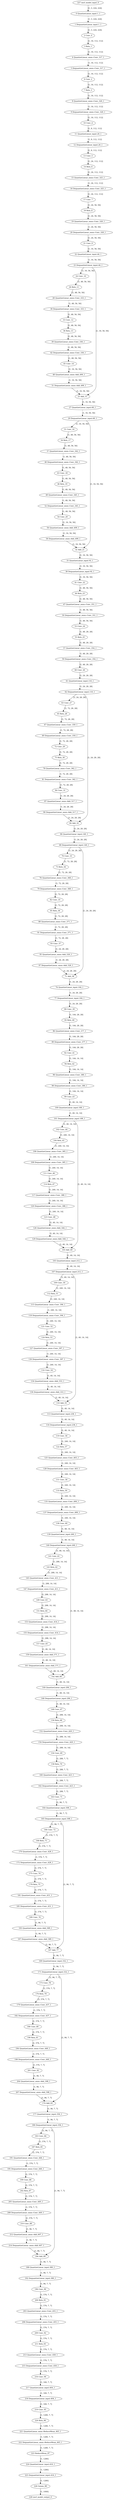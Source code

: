 strict digraph  {
"0 QuantizeLinear_input.1_1" [id=0, type=QuantizeLinear];
"1 DequantizeLinear_input.1_1" [id=1, type=DequantizeLinear];
"2 Conv_0" [id=2, type=Conv];
"3 Relu_1" [id=3, type=Relu];
"4 QuantizeLinear_onnx^^Conv_317_1" [id=4, label="4 QuantizeLinear_onnx::Conv_317_1", type=QuantizeLinear];
"5 DequantizeLinear_onnx^^Conv_317_1" [id=5, label="5 DequantizeLinear_onnx::Conv_317_1", type=DequantizeLinear];
"6 Conv_2" [id=6, type=Conv];
"7 Relu_3" [id=7, type=Relu];
"8 QuantizeLinear_onnx^^Conv_320_1" [id=8, label="8 QuantizeLinear_onnx::Conv_320_1", type=QuantizeLinear];
"9 DequantizeLinear_onnx^^Conv_320_1" [id=9, label="9 DequantizeLinear_onnx::Conv_320_1", type=DequantizeLinear];
"10 Conv_4" [id=10, type=Conv];
"11 QuantizeLinear_input.20_1" [id=11, type=QuantizeLinear];
"12 DequantizeLinear_input.20_1" [id=12, type=DequantizeLinear];
"13 Conv_5" [id=13, type=Conv];
"14 Relu_6" [id=14, type=Relu];
"15 QuantizeLinear_onnx^^Conv_325_1" [id=15, label="15 QuantizeLinear_onnx::Conv_325_1", type=QuantizeLinear];
"16 DequantizeLinear_onnx^^Conv_325_1" [id=16, label="16 DequantizeLinear_onnx::Conv_325_1", type=DequantizeLinear];
"17 Conv_7" [id=17, type=Conv];
"18 Relu_8" [id=18, type=Relu];
"19 QuantizeLinear_onnx^^Conv_328_1" [id=19, label="19 QuantizeLinear_onnx::Conv_328_1", type=QuantizeLinear];
"20 DequantizeLinear_onnx^^Conv_328_1" [id=20, label="20 DequantizeLinear_onnx::Conv_328_1", type=DequantizeLinear];
"21 Conv_9" [id=21, type=Conv];
"22 QuantizeLinear_input.44_1" [id=22, type=QuantizeLinear];
"23 DequantizeLinear_input.44_1" [id=23, type=DequantizeLinear];
"24 Conv_10" [id=24, type=Conv];
"25 Add_15" [id=25, type=Add];
"26 Relu_11" [id=26, type=Relu];
"27 QuantizeLinear_input.68_1" [id=27, type=QuantizeLinear];
"28 QuantizeLinear_onnx^^Conv_333_1" [id=28, label="28 QuantizeLinear_onnx::Conv_333_1", type=QuantizeLinear];
"29 DequantizeLinear_input.68_1" [id=29, type=DequantizeLinear];
"30 DequantizeLinear_onnx^^Conv_333_1" [id=30, label="30 DequantizeLinear_onnx::Conv_333_1", type=DequantizeLinear];
"31 Conv_16" [id=31, type=Conv];
"32 Add_21" [id=32, type=Add];
"33 Conv_12" [id=33, type=Conv];
"34 Relu_17" [id=34, type=Relu];
"35 QuantizeLinear_input.92_1" [id=35, type=QuantizeLinear];
"36 Relu_13" [id=36, type=Relu];
"37 QuantizeLinear_onnx^^Conv_342_1" [id=37, label="37 QuantizeLinear_onnx::Conv_342_1", type=QuantizeLinear];
"38 DequantizeLinear_input.92_1" [id=38, type=DequantizeLinear];
"39 QuantizeLinear_onnx^^Conv_336_1" [id=39, label="39 QuantizeLinear_onnx::Conv_336_1", type=QuantizeLinear];
"40 DequantizeLinear_onnx^^Conv_342_1" [id=40, label="40 DequantizeLinear_onnx::Conv_342_1", type=DequantizeLinear];
"41 Conv_22" [id=41, type=Conv];
"42 DequantizeLinear_onnx^^Conv_336_1" [id=42, label="42 DequantizeLinear_onnx::Conv_336_1", type=DequantizeLinear];
"43 Conv_18" [id=43, type=Conv];
"44 Relu_23" [id=44, type=Relu];
"45 Conv_14" [id=45, type=Conv];
"46 Relu_19" [id=46, type=Relu];
"47 QuantizeLinear_onnx^^Conv_351_1" [id=47, label="47 QuantizeLinear_onnx::Conv_351_1", type=QuantizeLinear];
"48 QuantizeLinear_onnx^^Add_490_1" [id=48, label="48 QuantizeLinear_onnx::Add_490_1", type=QuantizeLinear];
"49 QuantizeLinear_onnx^^Conv_345_1" [id=49, label="49 QuantizeLinear_onnx::Conv_345_1", type=QuantizeLinear];
"50 DequantizeLinear_onnx^^Conv_351_1" [id=50, label="50 DequantizeLinear_onnx::Conv_351_1", type=DequantizeLinear];
"51 DequantizeLinear_onnx^^Add_490_1" [id=51, label="51 DequantizeLinear_onnx::Add_490_1", type=DequantizeLinear];
"52 DequantizeLinear_onnx^^Conv_345_1" [id=52, label="52 DequantizeLinear_onnx::Conv_345_1", type=DequantizeLinear];
"53 Conv_24" [id=53, type=Conv];
"54 Conv_20" [id=54, type=Conv];
"55 Relu_25" [id=55, type=Relu];
"56 QuantizeLinear_onnx^^Add_499_1" [id=56, label="56 QuantizeLinear_onnx::Add_499_1", type=QuantizeLinear];
"57 QuantizeLinear_onnx^^Conv_354_1" [id=57, label="57 QuantizeLinear_onnx::Conv_354_1", type=QuantizeLinear];
"58 DequantizeLinear_onnx^^Add_499_1" [id=58, label="58 DequantizeLinear_onnx::Add_499_1", type=DequantizeLinear];
"59 DequantizeLinear_onnx^^Conv_354_1" [id=59, label="59 DequantizeLinear_onnx::Conv_354_1", type=DequantizeLinear];
"60 Conv_26" [id=60, type=Conv];
"61 QuantizeLinear_input.116_1" [id=61, type=QuantizeLinear];
"62 DequantizeLinear_input.116_1" [id=62, type=DequantizeLinear];
"63 Conv_27" [id=63, type=Conv];
"64 Add_32" [id=64, type=Add];
"65 Relu_28" [id=65, type=Relu];
"66 QuantizeLinear_input.140_1" [id=66, type=QuantizeLinear];
"67 QuantizeLinear_onnx^^Conv_359_1" [id=67, label="67 QuantizeLinear_onnx::Conv_359_1", type=QuantizeLinear];
"68 DequantizeLinear_input.140_1" [id=68, type=DequantizeLinear];
"69 DequantizeLinear_onnx^^Conv_359_1" [id=69, label="69 DequantizeLinear_onnx::Conv_359_1", type=DequantizeLinear];
"70 Conv_33" [id=70, type=Conv];
"71 Add_38" [id=71, type=Add];
"72 Conv_29" [id=72, type=Conv];
"73 Relu_34" [id=73, type=Relu];
"74 QuantizeLinear_input.164_1" [id=74, type=QuantizeLinear];
"75 Relu_30" [id=75, type=Relu];
"76 QuantizeLinear_onnx^^Conv_368_1" [id=76, label="76 QuantizeLinear_onnx::Conv_368_1", type=QuantizeLinear];
"77 DequantizeLinear_input.164_1" [id=77, type=DequantizeLinear];
"78 QuantizeLinear_onnx^^Conv_362_1" [id=78, label="78 QuantizeLinear_onnx::Conv_362_1", type=QuantizeLinear];
"79 DequantizeLinear_onnx^^Conv_368_1" [id=79, label="79 DequantizeLinear_onnx::Conv_368_1", type=DequantizeLinear];
"80 Conv_39" [id=80, type=Conv];
"81 DequantizeLinear_onnx^^Conv_362_1" [id=81, label="81 DequantizeLinear_onnx::Conv_362_1", type=DequantizeLinear];
"82 Conv_35" [id=82, type=Conv];
"83 Relu_40" [id=83, type=Relu];
"84 Conv_31" [id=84, type=Conv];
"85 Relu_36" [id=85, type=Relu];
"86 QuantizeLinear_onnx^^Conv_377_1" [id=86, label="86 QuantizeLinear_onnx::Conv_377_1", type=QuantizeLinear];
"87 QuantizeLinear_onnx^^Add_517_1" [id=87, label="87 QuantizeLinear_onnx::Add_517_1", type=QuantizeLinear];
"88 QuantizeLinear_onnx^^Conv_371_1" [id=88, label="88 QuantizeLinear_onnx::Conv_371_1", type=QuantizeLinear];
"89 DequantizeLinear_onnx^^Conv_377_1" [id=89, label="89 DequantizeLinear_onnx::Conv_377_1", type=DequantizeLinear];
"90 DequantizeLinear_onnx^^Add_517_1" [id=90, label="90 DequantizeLinear_onnx::Add_517_1", type=DequantizeLinear];
"91 DequantizeLinear_onnx^^Conv_371_1" [id=91, label="91 DequantizeLinear_onnx::Conv_371_1", type=DequantizeLinear];
"92 Conv_41" [id=92, type=Conv];
"93 Conv_37" [id=93, type=Conv];
"94 Relu_42" [id=94, type=Relu];
"95 QuantizeLinear_onnx^^Add_526_1" [id=95, label="95 QuantizeLinear_onnx::Add_526_1", type=QuantizeLinear];
"96 QuantizeLinear_onnx^^Conv_380_1" [id=96, label="96 QuantizeLinear_onnx::Conv_380_1", type=QuantizeLinear];
"97 DequantizeLinear_onnx^^Add_526_1" [id=97, label="97 DequantizeLinear_onnx::Add_526_1", type=DequantizeLinear];
"98 DequantizeLinear_onnx^^Conv_380_1" [id=98, label="98 DequantizeLinear_onnx::Conv_380_1", type=DequantizeLinear];
"99 Conv_43" [id=99, type=Conv];
"100 QuantizeLinear_input.188_1" [id=100, type=QuantizeLinear];
"101 DequantizeLinear_input.188_1" [id=101, type=DequantizeLinear];
"102 Conv_44" [id=102, type=Conv];
"103 Add_49" [id=103, type=Add];
"104 Relu_45" [id=104, type=Relu];
"105 QuantizeLinear_input.212_1" [id=105, type=QuantizeLinear];
"106 QuantizeLinear_onnx^^Conv_385_1" [id=106, label="106 QuantizeLinear_onnx::Conv_385_1", type=QuantizeLinear];
"107 DequantizeLinear_input.212_1" [id=107, type=DequantizeLinear];
"108 DequantizeLinear_onnx^^Conv_385_1" [id=108, label="108 DequantizeLinear_onnx::Conv_385_1", type=DequantizeLinear];
"109 Conv_50" [id=109, type=Conv];
"110 Add_55" [id=110, type=Add];
"111 Conv_46" [id=111, type=Conv];
"112 Relu_51" [id=112, type=Relu];
"113 QuantizeLinear_input.236_1" [id=113, type=QuantizeLinear];
"114 Relu_47" [id=114, type=Relu];
"115 QuantizeLinear_onnx^^Conv_394_1" [id=115, label="115 QuantizeLinear_onnx::Conv_394_1", type=QuantizeLinear];
"116 DequantizeLinear_input.236_1" [id=116, type=DequantizeLinear];
"117 QuantizeLinear_onnx^^Conv_388_1" [id=117, label="117 QuantizeLinear_onnx::Conv_388_1", type=QuantizeLinear];
"118 DequantizeLinear_onnx^^Conv_394_1" [id=118, label="118 DequantizeLinear_onnx::Conv_394_1", type=DequantizeLinear];
"119 Conv_56" [id=119, type=Conv];
"120 DequantizeLinear_onnx^^Conv_388_1" [id=120, label="120 DequantizeLinear_onnx::Conv_388_1", type=DequantizeLinear];
"121 Conv_52" [id=121, type=Conv];
"122 Relu_57" [id=122, type=Relu];
"123 Conv_48" [id=123, type=Conv];
"124 Relu_53" [id=124, type=Relu];
"125 QuantizeLinear_onnx^^Conv_403_1" [id=125, label="125 QuantizeLinear_onnx::Conv_403_1", type=QuantizeLinear];
"126 QuantizeLinear_onnx^^Add_544_1" [id=126, label="126 QuantizeLinear_onnx::Add_544_1", type=QuantizeLinear];
"127 QuantizeLinear_onnx^^Conv_397_1" [id=127, label="127 QuantizeLinear_onnx::Conv_397_1", type=QuantizeLinear];
"128 DequantizeLinear_onnx^^Conv_403_1" [id=128, label="128 DequantizeLinear_onnx::Conv_403_1", type=DequantizeLinear];
"129 DequantizeLinear_onnx^^Add_544_1" [id=129, label="129 DequantizeLinear_onnx::Add_544_1", type=DequantizeLinear];
"130 DequantizeLinear_onnx^^Conv_397_1" [id=130, label="130 DequantizeLinear_onnx::Conv_397_1", type=DequantizeLinear];
"131 Conv_58" [id=131, type=Conv];
"132 Conv_54" [id=132, type=Conv];
"133 Relu_59" [id=133, type=Relu];
"134 QuantizeLinear_onnx^^Add_553_1" [id=134, label="134 QuantizeLinear_onnx::Add_553_1", type=QuantizeLinear];
"135 QuantizeLinear_onnx^^Conv_406_1" [id=135, label="135 QuantizeLinear_onnx::Conv_406_1", type=QuantizeLinear];
"136 DequantizeLinear_onnx^^Add_553_1" [id=136, label="136 DequantizeLinear_onnx::Add_553_1", type=DequantizeLinear];
"137 DequantizeLinear_onnx^^Conv_406_1" [id=137, label="137 DequantizeLinear_onnx::Conv_406_1", type=DequantizeLinear];
"138 Conv_60" [id=138, type=Conv];
"139 QuantizeLinear_input.260_1" [id=139, type=QuantizeLinear];
"140 DequantizeLinear_input.260_1" [id=140, type=DequantizeLinear];
"141 Conv_61" [id=141, type=Conv];
"142 Add_66" [id=142, type=Add];
"143 Relu_62" [id=143, type=Relu];
"144 QuantizeLinear_input.284_1" [id=144, type=QuantizeLinear];
"145 QuantizeLinear_onnx^^Conv_411_1" [id=145, label="145 QuantizeLinear_onnx::Conv_411_1", type=QuantizeLinear];
"146 DequantizeLinear_input.284_1" [id=146, type=DequantizeLinear];
"147 DequantizeLinear_onnx^^Conv_411_1" [id=147, label="147 DequantizeLinear_onnx::Conv_411_1", type=DequantizeLinear];
"148 Conv_67" [id=148, type=Conv];
"149 Conv_63" [id=149, type=Conv];
"150 Relu_68" [id=150, type=Relu];
"151 Relu_64" [id=151, type=Relu];
"152 QuantizeLinear_onnx^^Conv_420_1" [id=152, label="152 QuantizeLinear_onnx::Conv_420_1", type=QuantizeLinear];
"153 QuantizeLinear_onnx^^Conv_414_1" [id=153, label="153 QuantizeLinear_onnx::Conv_414_1", type=QuantizeLinear];
"154 DequantizeLinear_onnx^^Conv_420_1" [id=154, label="154 DequantizeLinear_onnx::Conv_420_1", type=DequantizeLinear];
"155 DequantizeLinear_onnx^^Conv_414_1" [id=155, label="155 DequantizeLinear_onnx::Conv_414_1", type=DequantizeLinear];
"156 Conv_69" [id=156, type=Conv];
"157 Conv_65" [id=157, type=Conv];
"158 Relu_70" [id=158, type=Relu];
"159 QuantizeLinear_onnx^^Add_571_1" [id=159, label="159 QuantizeLinear_onnx::Add_571_1", type=QuantizeLinear];
"160 QuantizeLinear_onnx^^Conv_423_1" [id=160, label="160 QuantizeLinear_onnx::Conv_423_1", type=QuantizeLinear];
"161 DequantizeLinear_onnx^^Add_571_1" [id=161, label="161 DequantizeLinear_onnx::Add_571_1", type=DequantizeLinear];
"162 DequantizeLinear_onnx^^Conv_423_1" [id=162, label="162 DequantizeLinear_onnx::Conv_423_1", type=DequantizeLinear];
"163 Conv_71" [id=163, type=Conv];
"164 QuantizeLinear_input.308_1" [id=164, type=QuantizeLinear];
"165 DequantizeLinear_input.308_1" [id=165, type=DequantizeLinear];
"166 Conv_72" [id=166, type=Conv];
"167 Add_77" [id=167, type=Add];
"168 Relu_73" [id=168, type=Relu];
"169 QuantizeLinear_input.332_1" [id=169, type=QuantizeLinear];
"170 QuantizeLinear_onnx^^Conv_428_1" [id=170, label="170 QuantizeLinear_onnx::Conv_428_1", type=QuantizeLinear];
"171 DequantizeLinear_input.332_1" [id=171, type=DequantizeLinear];
"172 DequantizeLinear_onnx^^Conv_428_1" [id=172, label="172 DequantizeLinear_onnx::Conv_428_1", type=DequantizeLinear];
"173 Conv_78" [id=173, type=Conv];
"174 Add_83" [id=174, type=Add];
"175 Conv_74" [id=175, type=Conv];
"176 Relu_79" [id=176, type=Relu];
"177 QuantizeLinear_input.356_1" [id=177, type=QuantizeLinear];
"178 Relu_75" [id=178, type=Relu];
"179 QuantizeLinear_onnx^^Conv_437_1" [id=179, label="179 QuantizeLinear_onnx::Conv_437_1", type=QuantizeLinear];
"180 DequantizeLinear_input.356_1" [id=180, type=DequantizeLinear];
"181 QuantizeLinear_onnx^^Conv_431_1" [id=181, label="181 QuantizeLinear_onnx::Conv_431_1", type=QuantizeLinear];
"182 DequantizeLinear_onnx^^Conv_437_1" [id=182, label="182 DequantizeLinear_onnx::Conv_437_1", type=DequantizeLinear];
"183 Conv_84" [id=183, type=Conv];
"184 Add_89" [id=184, type=Add];
"185 DequantizeLinear_onnx^^Conv_431_1" [id=185, label="185 DequantizeLinear_onnx::Conv_431_1", type=DequantizeLinear];
"186 Conv_80" [id=186, type=Conv];
"187 Relu_85" [id=187, type=Relu];
"188 QuantizeLinear_input.380_1" [id=188, type=QuantizeLinear];
"189 Conv_76" [id=189, type=Conv];
"190 Relu_81" [id=190, type=Relu];
"191 QuantizeLinear_onnx^^Conv_446_1" [id=191, label="191 QuantizeLinear_onnx::Conv_446_1", type=QuantizeLinear];
"192 DequantizeLinear_input.380_1" [id=192, type=DequantizeLinear];
"193 QuantizeLinear_onnx^^Add_589_1" [id=193, label="193 QuantizeLinear_onnx::Add_589_1", type=QuantizeLinear];
"194 QuantizeLinear_onnx^^Conv_440_1" [id=194, label="194 QuantizeLinear_onnx::Conv_440_1", type=QuantizeLinear];
"195 DequantizeLinear_onnx^^Conv_446_1" [id=195, label="195 DequantizeLinear_onnx::Conv_446_1", type=DequantizeLinear];
"196 Conv_90" [id=196, type=Conv];
"197 DequantizeLinear_onnx^^Add_589_1" [id=197, label="197 DequantizeLinear_onnx::Add_589_1", type=DequantizeLinear];
"198 DequantizeLinear_onnx^^Conv_440_1" [id=198, label="198 DequantizeLinear_onnx::Conv_440_1", type=DequantizeLinear];
"199 Conv_86" [id=199, type=Conv];
"200 Relu_91" [id=200, type=Relu];
"201 Conv_82" [id=201, type=Conv];
"202 Relu_87" [id=202, type=Relu];
"203 QuantizeLinear_onnx^^Conv_455_1" [id=203, label="203 QuantizeLinear_onnx::Conv_455_1", type=QuantizeLinear];
"204 QuantizeLinear_onnx^^Add_598_1" [id=204, label="204 QuantizeLinear_onnx::Add_598_1", type=QuantizeLinear];
"205 QuantizeLinear_onnx^^Conv_449_1" [id=205, label="205 QuantizeLinear_onnx::Conv_449_1", type=QuantizeLinear];
"206 DequantizeLinear_onnx^^Conv_455_1" [id=206, label="206 DequantizeLinear_onnx::Conv_455_1", type=DequantizeLinear];
"207 DequantizeLinear_onnx^^Add_598_1" [id=207, label="207 DequantizeLinear_onnx::Add_598_1", type=DequantizeLinear];
"208 DequantizeLinear_onnx^^Conv_449_1" [id=208, label="208 DequantizeLinear_onnx::Conv_449_1", type=DequantizeLinear];
"209 Conv_92" [id=209, type=Conv];
"210 Conv_88" [id=210, type=Conv];
"211 Relu_93" [id=211, type=Relu];
"212 QuantizeLinear_onnx^^Add_607_1" [id=212, label="212 QuantizeLinear_onnx::Add_607_1", type=QuantizeLinear];
"213 QuantizeLinear_onnx^^Conv_458_1" [id=213, label="213 QuantizeLinear_onnx::Conv_458_1", type=QuantizeLinear];
"214 DequantizeLinear_onnx^^Add_607_1" [id=214, label="214 DequantizeLinear_onnx::Add_607_1", type=DequantizeLinear];
"215 DequantizeLinear_onnx^^Conv_458_1" [id=215, label="215 DequantizeLinear_onnx::Conv_458_1", type=DequantizeLinear];
"216 Conv_94" [id=216, type=Conv];
"217 QuantizeLinear_input.404_1" [id=217, type=QuantizeLinear];
"218 DequantizeLinear_input.404_1" [id=218, type=DequantizeLinear];
"219 Conv_95" [id=219, type=Conv];
"220 Relu_96" [id=220, type=Relu];
"221 QuantizeLinear_onnx^^ReduceMean_463_1" [id=221, label="221 QuantizeLinear_onnx::ReduceMean_463_1", type=QuantizeLinear];
"222 DequantizeLinear_onnx^^ReduceMean_463_1" [id=222, label="222 DequantizeLinear_onnx::ReduceMean_463_1", type=DequantizeLinear];
"223 ReduceMean_97" [id=223, type=ReduceMean];
"224 QuantizeLinear_input.416_1" [id=224, type=QuantizeLinear];
"225 DequantizeLinear_input.416_1" [id=225, type=DequantizeLinear];
"226 Gemm_98" [id=226, type=Gemm];
"227 nncf_model_input_0" [id=227, type=nncf_model_input];
"228 nncf_model_output_0" [id=228, type=nncf_model_output];
"0 QuantizeLinear_input.1_1" -> "1 DequantizeLinear_input.1_1"  [label="[1, 3, 224, 224]", style=dashed];
"1 DequantizeLinear_input.1_1" -> "2 Conv_0"  [label="[1, 3, 224, 224]", style=solid];
"2 Conv_0" -> "3 Relu_1"  [label="[1, 16, 112, 112]", style=solid];
"3 Relu_1" -> "4 QuantizeLinear_onnx^^Conv_317_1"  [label="[1, 16, 112, 112]", style=solid];
"4 QuantizeLinear_onnx^^Conv_317_1" -> "5 DequantizeLinear_onnx^^Conv_317_1"  [label="[1, 16, 112, 112]", style=dashed];
"5 DequantizeLinear_onnx^^Conv_317_1" -> "6 Conv_2"  [label="[1, 16, 112, 112]", style=solid];
"6 Conv_2" -> "7 Relu_3"  [label="[1, 16, 112, 112]", style=solid];
"7 Relu_3" -> "8 QuantizeLinear_onnx^^Conv_320_1"  [label="[1, 16, 112, 112]", style=solid];
"8 QuantizeLinear_onnx^^Conv_320_1" -> "9 DequantizeLinear_onnx^^Conv_320_1"  [label="[1, 16, 112, 112]", style=dashed];
"9 DequantizeLinear_onnx^^Conv_320_1" -> "10 Conv_4"  [label="[1, 16, 112, 112]", style=solid];
"10 Conv_4" -> "11 QuantizeLinear_input.20_1"  [label="[1, 8, 112, 112]", style=solid];
"11 QuantizeLinear_input.20_1" -> "12 DequantizeLinear_input.20_1"  [label="[1, 8, 112, 112]", style=dashed];
"12 DequantizeLinear_input.20_1" -> "13 Conv_5"  [label="[1, 8, 112, 112]", style=solid];
"13 Conv_5" -> "14 Relu_6"  [label="[1, 24, 112, 112]", style=solid];
"14 Relu_6" -> "15 QuantizeLinear_onnx^^Conv_325_1"  [label="[1, 24, 112, 112]", style=solid];
"15 QuantizeLinear_onnx^^Conv_325_1" -> "16 DequantizeLinear_onnx^^Conv_325_1"  [label="[1, 24, 112, 112]", style=dashed];
"16 DequantizeLinear_onnx^^Conv_325_1" -> "17 Conv_7"  [label="[1, 24, 112, 112]", style=solid];
"17 Conv_7" -> "18 Relu_8"  [label="[1, 24, 56, 56]", style=solid];
"18 Relu_8" -> "19 QuantizeLinear_onnx^^Conv_328_1"  [label="[1, 24, 56, 56]", style=solid];
"19 QuantizeLinear_onnx^^Conv_328_1" -> "20 DequantizeLinear_onnx^^Conv_328_1"  [label="[1, 24, 56, 56]", style=dashed];
"20 DequantizeLinear_onnx^^Conv_328_1" -> "21 Conv_9"  [label="[1, 24, 56, 56]", style=solid];
"21 Conv_9" -> "22 QuantizeLinear_input.44_1"  [label="[1, 16, 56, 56]", style=solid];
"22 QuantizeLinear_input.44_1" -> "23 DequantizeLinear_input.44_1"  [label="[1, 16, 56, 56]", style=dashed];
"23 DequantizeLinear_input.44_1" -> "24 Conv_10"  [label="[1, 16, 56, 56]", style=solid];
"23 DequantizeLinear_input.44_1" -> "25 Add_15"  [label="[1, 16, 56, 56]", style=solid];
"24 Conv_10" -> "26 Relu_11"  [label="[1, 48, 56, 56]", style=solid];
"25 Add_15" -> "27 QuantizeLinear_input.68_1"  [label="[1, 16, 56, 56]", style=solid];
"26 Relu_11" -> "28 QuantizeLinear_onnx^^Conv_333_1"  [label="[1, 48, 56, 56]", style=solid];
"27 QuantizeLinear_input.68_1" -> "29 DequantizeLinear_input.68_1"  [label="[1, 16, 56, 56]", style=dashed];
"28 QuantizeLinear_onnx^^Conv_333_1" -> "30 DequantizeLinear_onnx^^Conv_333_1"  [label="[1, 48, 56, 56]", style=dashed];
"29 DequantizeLinear_input.68_1" -> "31 Conv_16"  [label="[1, 16, 56, 56]", style=solid];
"29 DequantizeLinear_input.68_1" -> "32 Add_21"  [label="[1, 16, 56, 56]", style=solid];
"30 DequantizeLinear_onnx^^Conv_333_1" -> "33 Conv_12"  [label="[1, 48, 56, 56]", style=solid];
"31 Conv_16" -> "34 Relu_17"  [label="[1, 48, 56, 56]", style=solid];
"32 Add_21" -> "35 QuantizeLinear_input.92_1"  [label="[1, 16, 56, 56]", style=solid];
"33 Conv_12" -> "36 Relu_13"  [label="[1, 48, 56, 56]", style=solid];
"34 Relu_17" -> "37 QuantizeLinear_onnx^^Conv_342_1"  [label="[1, 48, 56, 56]", style=solid];
"35 QuantizeLinear_input.92_1" -> "38 DequantizeLinear_input.92_1"  [label="[1, 16, 56, 56]", style=dashed];
"36 Relu_13" -> "39 QuantizeLinear_onnx^^Conv_336_1"  [label="[1, 48, 56, 56]", style=solid];
"37 QuantizeLinear_onnx^^Conv_342_1" -> "40 DequantizeLinear_onnx^^Conv_342_1"  [label="[1, 48, 56, 56]", style=dashed];
"38 DequantizeLinear_input.92_1" -> "41 Conv_22"  [label="[1, 16, 56, 56]", style=solid];
"39 QuantizeLinear_onnx^^Conv_336_1" -> "42 DequantizeLinear_onnx^^Conv_336_1"  [label="[1, 48, 56, 56]", style=dashed];
"40 DequantizeLinear_onnx^^Conv_342_1" -> "43 Conv_18"  [label="[1, 48, 56, 56]", style=solid];
"41 Conv_22" -> "44 Relu_23"  [label="[1, 48, 56, 56]", style=solid];
"42 DequantizeLinear_onnx^^Conv_336_1" -> "45 Conv_14"  [label="[1, 48, 56, 56]", style=solid];
"43 Conv_18" -> "46 Relu_19"  [label="[1, 48, 56, 56]", style=solid];
"44 Relu_23" -> "47 QuantizeLinear_onnx^^Conv_351_1"  [label="[1, 48, 56, 56]", style=solid];
"45 Conv_14" -> "48 QuantizeLinear_onnx^^Add_490_1"  [label="[1, 16, 56, 56]", style=solid];
"46 Relu_19" -> "49 QuantizeLinear_onnx^^Conv_345_1"  [label="[1, 48, 56, 56]", style=solid];
"47 QuantizeLinear_onnx^^Conv_351_1" -> "50 DequantizeLinear_onnx^^Conv_351_1"  [label="[1, 48, 56, 56]", style=dashed];
"48 QuantizeLinear_onnx^^Add_490_1" -> "51 DequantizeLinear_onnx^^Add_490_1"  [label="[1, 16, 56, 56]", style=dashed];
"49 QuantizeLinear_onnx^^Conv_345_1" -> "52 DequantizeLinear_onnx^^Conv_345_1"  [label="[1, 48, 56, 56]", style=dashed];
"50 DequantizeLinear_onnx^^Conv_351_1" -> "53 Conv_24"  [label="[1, 48, 56, 56]", style=solid];
"51 DequantizeLinear_onnx^^Add_490_1" -> "25 Add_15"  [label="[1, 16, 56, 56]", style=solid];
"52 DequantizeLinear_onnx^^Conv_345_1" -> "54 Conv_20"  [label="[1, 48, 56, 56]", style=solid];
"53 Conv_24" -> "55 Relu_25"  [label="[1, 48, 28, 28]", style=solid];
"54 Conv_20" -> "56 QuantizeLinear_onnx^^Add_499_1"  [label="[1, 16, 56, 56]", style=solid];
"55 Relu_25" -> "57 QuantizeLinear_onnx^^Conv_354_1"  [label="[1, 48, 28, 28]", style=solid];
"56 QuantizeLinear_onnx^^Add_499_1" -> "58 DequantizeLinear_onnx^^Add_499_1"  [label="[1, 16, 56, 56]", style=dashed];
"57 QuantizeLinear_onnx^^Conv_354_1" -> "59 DequantizeLinear_onnx^^Conv_354_1"  [label="[1, 48, 28, 28]", style=dashed];
"58 DequantizeLinear_onnx^^Add_499_1" -> "32 Add_21"  [label="[1, 16, 56, 56]", style=solid];
"59 DequantizeLinear_onnx^^Conv_354_1" -> "60 Conv_26"  [label="[1, 48, 28, 28]", style=solid];
"60 Conv_26" -> "61 QuantizeLinear_input.116_1"  [label="[1, 24, 28, 28]", style=solid];
"61 QuantizeLinear_input.116_1" -> "62 DequantizeLinear_input.116_1"  [label="[1, 24, 28, 28]", style=dashed];
"62 DequantizeLinear_input.116_1" -> "63 Conv_27"  [label="[1, 24, 28, 28]", style=solid];
"62 DequantizeLinear_input.116_1" -> "64 Add_32"  [label="[1, 24, 28, 28]", style=solid];
"63 Conv_27" -> "65 Relu_28"  [label="[1, 72, 28, 28]", style=solid];
"64 Add_32" -> "66 QuantizeLinear_input.140_1"  [label="[1, 24, 28, 28]", style=solid];
"65 Relu_28" -> "67 QuantizeLinear_onnx^^Conv_359_1"  [label="[1, 72, 28, 28]", style=solid];
"66 QuantizeLinear_input.140_1" -> "68 DequantizeLinear_input.140_1"  [label="[1, 24, 28, 28]", style=dashed];
"67 QuantizeLinear_onnx^^Conv_359_1" -> "69 DequantizeLinear_onnx^^Conv_359_1"  [label="[1, 72, 28, 28]", style=dashed];
"68 DequantizeLinear_input.140_1" -> "70 Conv_33"  [label="[1, 24, 28, 28]", style=solid];
"68 DequantizeLinear_input.140_1" -> "71 Add_38"  [label="[1, 24, 28, 28]", style=solid];
"69 DequantizeLinear_onnx^^Conv_359_1" -> "72 Conv_29"  [label="[1, 72, 28, 28]", style=solid];
"70 Conv_33" -> "73 Relu_34"  [label="[1, 72, 28, 28]", style=solid];
"71 Add_38" -> "74 QuantizeLinear_input.164_1"  [label="[1, 24, 28, 28]", style=solid];
"72 Conv_29" -> "75 Relu_30"  [label="[1, 72, 28, 28]", style=solid];
"73 Relu_34" -> "76 QuantizeLinear_onnx^^Conv_368_1"  [label="[1, 72, 28, 28]", style=solid];
"74 QuantizeLinear_input.164_1" -> "77 DequantizeLinear_input.164_1"  [label="[1, 24, 28, 28]", style=dashed];
"75 Relu_30" -> "78 QuantizeLinear_onnx^^Conv_362_1"  [label="[1, 72, 28, 28]", style=solid];
"76 QuantizeLinear_onnx^^Conv_368_1" -> "79 DequantizeLinear_onnx^^Conv_368_1"  [label="[1, 72, 28, 28]", style=dashed];
"77 DequantizeLinear_input.164_1" -> "80 Conv_39"  [label="[1, 24, 28, 28]", style=solid];
"78 QuantizeLinear_onnx^^Conv_362_1" -> "81 DequantizeLinear_onnx^^Conv_362_1"  [label="[1, 72, 28, 28]", style=dashed];
"79 DequantizeLinear_onnx^^Conv_368_1" -> "82 Conv_35"  [label="[1, 72, 28, 28]", style=solid];
"80 Conv_39" -> "83 Relu_40"  [label="[1, 144, 28, 28]", style=solid];
"81 DequantizeLinear_onnx^^Conv_362_1" -> "84 Conv_31"  [label="[1, 72, 28, 28]", style=solid];
"82 Conv_35" -> "85 Relu_36"  [label="[1, 72, 28, 28]", style=solid];
"83 Relu_40" -> "86 QuantizeLinear_onnx^^Conv_377_1"  [label="[1, 144, 28, 28]", style=solid];
"84 Conv_31" -> "87 QuantizeLinear_onnx^^Add_517_1"  [label="[1, 24, 28, 28]", style=solid];
"85 Relu_36" -> "88 QuantizeLinear_onnx^^Conv_371_1"  [label="[1, 72, 28, 28]", style=solid];
"86 QuantizeLinear_onnx^^Conv_377_1" -> "89 DequantizeLinear_onnx^^Conv_377_1"  [label="[1, 144, 28, 28]", style=dashed];
"87 QuantizeLinear_onnx^^Add_517_1" -> "90 DequantizeLinear_onnx^^Add_517_1"  [label="[1, 24, 28, 28]", style=dashed];
"88 QuantizeLinear_onnx^^Conv_371_1" -> "91 DequantizeLinear_onnx^^Conv_371_1"  [label="[1, 72, 28, 28]", style=dashed];
"89 DequantizeLinear_onnx^^Conv_377_1" -> "92 Conv_41"  [label="[1, 144, 28, 28]", style=solid];
"90 DequantizeLinear_onnx^^Add_517_1" -> "64 Add_32"  [label="[1, 24, 28, 28]", style=solid];
"91 DequantizeLinear_onnx^^Conv_371_1" -> "93 Conv_37"  [label="[1, 72, 28, 28]", style=solid];
"92 Conv_41" -> "94 Relu_42"  [label="[1, 144, 14, 14]", style=solid];
"93 Conv_37" -> "95 QuantizeLinear_onnx^^Add_526_1"  [label="[1, 24, 28, 28]", style=solid];
"94 Relu_42" -> "96 QuantizeLinear_onnx^^Conv_380_1"  [label="[1, 144, 14, 14]", style=solid];
"95 QuantizeLinear_onnx^^Add_526_1" -> "97 DequantizeLinear_onnx^^Add_526_1"  [label="[1, 24, 28, 28]", style=dashed];
"96 QuantizeLinear_onnx^^Conv_380_1" -> "98 DequantizeLinear_onnx^^Conv_380_1"  [label="[1, 144, 14, 14]", style=dashed];
"97 DequantizeLinear_onnx^^Add_526_1" -> "71 Add_38"  [label="[1, 24, 28, 28]", style=solid];
"98 DequantizeLinear_onnx^^Conv_380_1" -> "99 Conv_43"  [label="[1, 144, 14, 14]", style=solid];
"99 Conv_43" -> "100 QuantizeLinear_input.188_1"  [label="[1, 40, 14, 14]", style=solid];
"100 QuantizeLinear_input.188_1" -> "101 DequantizeLinear_input.188_1"  [label="[1, 40, 14, 14]", style=dashed];
"101 DequantizeLinear_input.188_1" -> "102 Conv_44"  [label="[1, 40, 14, 14]", style=solid];
"101 DequantizeLinear_input.188_1" -> "103 Add_49"  [label="[1, 40, 14, 14]", style=solid];
"102 Conv_44" -> "104 Relu_45"  [label="[1, 240, 14, 14]", style=solid];
"103 Add_49" -> "105 QuantizeLinear_input.212_1"  [label="[1, 40, 14, 14]", style=solid];
"104 Relu_45" -> "106 QuantizeLinear_onnx^^Conv_385_1"  [label="[1, 240, 14, 14]", style=solid];
"105 QuantizeLinear_input.212_1" -> "107 DequantizeLinear_input.212_1"  [label="[1, 40, 14, 14]", style=dashed];
"106 QuantizeLinear_onnx^^Conv_385_1" -> "108 DequantizeLinear_onnx^^Conv_385_1"  [label="[1, 240, 14, 14]", style=dashed];
"107 DequantizeLinear_input.212_1" -> "109 Conv_50"  [label="[1, 40, 14, 14]", style=solid];
"107 DequantizeLinear_input.212_1" -> "110 Add_55"  [label="[1, 40, 14, 14]", style=solid];
"108 DequantizeLinear_onnx^^Conv_385_1" -> "111 Conv_46"  [label="[1, 240, 14, 14]", style=solid];
"109 Conv_50" -> "112 Relu_51"  [label="[1, 240, 14, 14]", style=solid];
"110 Add_55" -> "113 QuantizeLinear_input.236_1"  [label="[1, 40, 14, 14]", style=solid];
"111 Conv_46" -> "114 Relu_47"  [label="[1, 240, 14, 14]", style=solid];
"112 Relu_51" -> "115 QuantizeLinear_onnx^^Conv_394_1"  [label="[1, 240, 14, 14]", style=solid];
"113 QuantizeLinear_input.236_1" -> "116 DequantizeLinear_input.236_1"  [label="[1, 40, 14, 14]", style=dashed];
"114 Relu_47" -> "117 QuantizeLinear_onnx^^Conv_388_1"  [label="[1, 240, 14, 14]", style=solid];
"115 QuantizeLinear_onnx^^Conv_394_1" -> "118 DequantizeLinear_onnx^^Conv_394_1"  [label="[1, 240, 14, 14]", style=dashed];
"116 DequantizeLinear_input.236_1" -> "119 Conv_56"  [label="[1, 40, 14, 14]", style=solid];
"117 QuantizeLinear_onnx^^Conv_388_1" -> "120 DequantizeLinear_onnx^^Conv_388_1"  [label="[1, 240, 14, 14]", style=dashed];
"118 DequantizeLinear_onnx^^Conv_394_1" -> "121 Conv_52"  [label="[1, 240, 14, 14]", style=solid];
"119 Conv_56" -> "122 Relu_57"  [label="[1, 240, 14, 14]", style=solid];
"120 DequantizeLinear_onnx^^Conv_388_1" -> "123 Conv_48"  [label="[1, 240, 14, 14]", style=solid];
"121 Conv_52" -> "124 Relu_53"  [label="[1, 240, 14, 14]", style=solid];
"122 Relu_57" -> "125 QuantizeLinear_onnx^^Conv_403_1"  [label="[1, 240, 14, 14]", style=solid];
"123 Conv_48" -> "126 QuantizeLinear_onnx^^Add_544_1"  [label="[1, 40, 14, 14]", style=solid];
"124 Relu_53" -> "127 QuantizeLinear_onnx^^Conv_397_1"  [label="[1, 240, 14, 14]", style=solid];
"125 QuantizeLinear_onnx^^Conv_403_1" -> "128 DequantizeLinear_onnx^^Conv_403_1"  [label="[1, 240, 14, 14]", style=dashed];
"126 QuantizeLinear_onnx^^Add_544_1" -> "129 DequantizeLinear_onnx^^Add_544_1"  [label="[1, 40, 14, 14]", style=dashed];
"127 QuantizeLinear_onnx^^Conv_397_1" -> "130 DequantizeLinear_onnx^^Conv_397_1"  [label="[1, 240, 14, 14]", style=dashed];
"128 DequantizeLinear_onnx^^Conv_403_1" -> "131 Conv_58"  [label="[1, 240, 14, 14]", style=solid];
"129 DequantizeLinear_onnx^^Add_544_1" -> "103 Add_49"  [label="[1, 40, 14, 14]", style=solid];
"130 DequantizeLinear_onnx^^Conv_397_1" -> "132 Conv_54"  [label="[1, 240, 14, 14]", style=solid];
"131 Conv_58" -> "133 Relu_59"  [label="[1, 240, 14, 14]", style=solid];
"132 Conv_54" -> "134 QuantizeLinear_onnx^^Add_553_1"  [label="[1, 40, 14, 14]", style=solid];
"133 Relu_59" -> "135 QuantizeLinear_onnx^^Conv_406_1"  [label="[1, 240, 14, 14]", style=solid];
"134 QuantizeLinear_onnx^^Add_553_1" -> "136 DequantizeLinear_onnx^^Add_553_1"  [label="[1, 40, 14, 14]", style=dashed];
"135 QuantizeLinear_onnx^^Conv_406_1" -> "137 DequantizeLinear_onnx^^Conv_406_1"  [label="[1, 240, 14, 14]", style=dashed];
"136 DequantizeLinear_onnx^^Add_553_1" -> "110 Add_55"  [label="[1, 40, 14, 14]", style=solid];
"137 DequantizeLinear_onnx^^Conv_406_1" -> "138 Conv_60"  [label="[1, 240, 14, 14]", style=solid];
"138 Conv_60" -> "139 QuantizeLinear_input.260_1"  [label="[1, 48, 14, 14]", style=solid];
"139 QuantizeLinear_input.260_1" -> "140 DequantizeLinear_input.260_1"  [label="[1, 48, 14, 14]", style=dashed];
"140 DequantizeLinear_input.260_1" -> "141 Conv_61"  [label="[1, 48, 14, 14]", style=solid];
"140 DequantizeLinear_input.260_1" -> "142 Add_66"  [label="[1, 48, 14, 14]", style=solid];
"141 Conv_61" -> "143 Relu_62"  [label="[1, 288, 14, 14]", style=solid];
"142 Add_66" -> "144 QuantizeLinear_input.284_1"  [label="[1, 48, 14, 14]", style=solid];
"143 Relu_62" -> "145 QuantizeLinear_onnx^^Conv_411_1"  [label="[1, 288, 14, 14]", style=solid];
"144 QuantizeLinear_input.284_1" -> "146 DequantizeLinear_input.284_1"  [label="[1, 48, 14, 14]", style=dashed];
"145 QuantizeLinear_onnx^^Conv_411_1" -> "147 DequantizeLinear_onnx^^Conv_411_1"  [label="[1, 288, 14, 14]", style=dashed];
"146 DequantizeLinear_input.284_1" -> "148 Conv_67"  [label="[1, 48, 14, 14]", style=solid];
"147 DequantizeLinear_onnx^^Conv_411_1" -> "149 Conv_63"  [label="[1, 288, 14, 14]", style=solid];
"148 Conv_67" -> "150 Relu_68"  [label="[1, 288, 14, 14]", style=solid];
"149 Conv_63" -> "151 Relu_64"  [label="[1, 288, 14, 14]", style=solid];
"150 Relu_68" -> "152 QuantizeLinear_onnx^^Conv_420_1"  [label="[1, 288, 14, 14]", style=solid];
"151 Relu_64" -> "153 QuantizeLinear_onnx^^Conv_414_1"  [label="[1, 288, 14, 14]", style=solid];
"152 QuantizeLinear_onnx^^Conv_420_1" -> "154 DequantizeLinear_onnx^^Conv_420_1"  [label="[1, 288, 14, 14]", style=dashed];
"153 QuantizeLinear_onnx^^Conv_414_1" -> "155 DequantizeLinear_onnx^^Conv_414_1"  [label="[1, 288, 14, 14]", style=dashed];
"154 DequantizeLinear_onnx^^Conv_420_1" -> "156 Conv_69"  [label="[1, 288, 14, 14]", style=solid];
"155 DequantizeLinear_onnx^^Conv_414_1" -> "157 Conv_65"  [label="[1, 288, 14, 14]", style=solid];
"156 Conv_69" -> "158 Relu_70"  [label="[1, 288, 7, 7]", style=solid];
"157 Conv_65" -> "159 QuantizeLinear_onnx^^Add_571_1"  [label="[1, 48, 14, 14]", style=solid];
"158 Relu_70" -> "160 QuantizeLinear_onnx^^Conv_423_1"  [label="[1, 288, 7, 7]", style=solid];
"159 QuantizeLinear_onnx^^Add_571_1" -> "161 DequantizeLinear_onnx^^Add_571_1"  [label="[1, 48, 14, 14]", style=dashed];
"160 QuantizeLinear_onnx^^Conv_423_1" -> "162 DequantizeLinear_onnx^^Conv_423_1"  [label="[1, 288, 7, 7]", style=dashed];
"161 DequantizeLinear_onnx^^Add_571_1" -> "142 Add_66"  [label="[1, 48, 14, 14]", style=solid];
"162 DequantizeLinear_onnx^^Conv_423_1" -> "163 Conv_71"  [label="[1, 288, 7, 7]", style=solid];
"163 Conv_71" -> "164 QuantizeLinear_input.308_1"  [label="[1, 96, 7, 7]", style=solid];
"164 QuantizeLinear_input.308_1" -> "165 DequantizeLinear_input.308_1"  [label="[1, 96, 7, 7]", style=dashed];
"165 DequantizeLinear_input.308_1" -> "166 Conv_72"  [label="[1, 96, 7, 7]", style=solid];
"165 DequantizeLinear_input.308_1" -> "167 Add_77"  [label="[1, 96, 7, 7]", style=solid];
"166 Conv_72" -> "168 Relu_73"  [label="[1, 576, 7, 7]", style=solid];
"167 Add_77" -> "169 QuantizeLinear_input.332_1"  [label="[1, 96, 7, 7]", style=solid];
"168 Relu_73" -> "170 QuantizeLinear_onnx^^Conv_428_1"  [label="[1, 576, 7, 7]", style=solid];
"169 QuantizeLinear_input.332_1" -> "171 DequantizeLinear_input.332_1"  [label="[1, 96, 7, 7]", style=dashed];
"170 QuantizeLinear_onnx^^Conv_428_1" -> "172 DequantizeLinear_onnx^^Conv_428_1"  [label="[1, 576, 7, 7]", style=dashed];
"171 DequantizeLinear_input.332_1" -> "173 Conv_78"  [label="[1, 96, 7, 7]", style=solid];
"171 DequantizeLinear_input.332_1" -> "174 Add_83"  [label="[1, 96, 7, 7]", style=solid];
"172 DequantizeLinear_onnx^^Conv_428_1" -> "175 Conv_74"  [label="[1, 576, 7, 7]", style=solid];
"173 Conv_78" -> "176 Relu_79"  [label="[1, 576, 7, 7]", style=solid];
"174 Add_83" -> "177 QuantizeLinear_input.356_1"  [label="[1, 96, 7, 7]", style=solid];
"175 Conv_74" -> "178 Relu_75"  [label="[1, 576, 7, 7]", style=solid];
"176 Relu_79" -> "179 QuantizeLinear_onnx^^Conv_437_1"  [label="[1, 576, 7, 7]", style=solid];
"177 QuantizeLinear_input.356_1" -> "180 DequantizeLinear_input.356_1"  [label="[1, 96, 7, 7]", style=dashed];
"178 Relu_75" -> "181 QuantizeLinear_onnx^^Conv_431_1"  [label="[1, 576, 7, 7]", style=solid];
"179 QuantizeLinear_onnx^^Conv_437_1" -> "182 DequantizeLinear_onnx^^Conv_437_1"  [label="[1, 576, 7, 7]", style=dashed];
"180 DequantizeLinear_input.356_1" -> "183 Conv_84"  [label="[1, 96, 7, 7]", style=solid];
"180 DequantizeLinear_input.356_1" -> "184 Add_89"  [label="[1, 96, 7, 7]", style=solid];
"181 QuantizeLinear_onnx^^Conv_431_1" -> "185 DequantizeLinear_onnx^^Conv_431_1"  [label="[1, 576, 7, 7]", style=dashed];
"182 DequantizeLinear_onnx^^Conv_437_1" -> "186 Conv_80"  [label="[1, 576, 7, 7]", style=solid];
"183 Conv_84" -> "187 Relu_85"  [label="[1, 576, 7, 7]", style=solid];
"184 Add_89" -> "188 QuantizeLinear_input.380_1"  [label="[1, 96, 7, 7]", style=solid];
"185 DequantizeLinear_onnx^^Conv_431_1" -> "189 Conv_76"  [label="[1, 576, 7, 7]", style=solid];
"186 Conv_80" -> "190 Relu_81"  [label="[1, 576, 7, 7]", style=solid];
"187 Relu_85" -> "191 QuantizeLinear_onnx^^Conv_446_1"  [label="[1, 576, 7, 7]", style=solid];
"188 QuantizeLinear_input.380_1" -> "192 DequantizeLinear_input.380_1"  [label="[1, 96, 7, 7]", style=dashed];
"189 Conv_76" -> "193 QuantizeLinear_onnx^^Add_589_1"  [label="[1, 96, 7, 7]", style=solid];
"190 Relu_81" -> "194 QuantizeLinear_onnx^^Conv_440_1"  [label="[1, 576, 7, 7]", style=solid];
"191 QuantizeLinear_onnx^^Conv_446_1" -> "195 DequantizeLinear_onnx^^Conv_446_1"  [label="[1, 576, 7, 7]", style=dashed];
"192 DequantizeLinear_input.380_1" -> "196 Conv_90"  [label="[1, 96, 7, 7]", style=solid];
"193 QuantizeLinear_onnx^^Add_589_1" -> "197 DequantizeLinear_onnx^^Add_589_1"  [label="[1, 96, 7, 7]", style=dashed];
"194 QuantizeLinear_onnx^^Conv_440_1" -> "198 DequantizeLinear_onnx^^Conv_440_1"  [label="[1, 576, 7, 7]", style=dashed];
"195 DequantizeLinear_onnx^^Conv_446_1" -> "199 Conv_86"  [label="[1, 576, 7, 7]", style=solid];
"196 Conv_90" -> "200 Relu_91"  [label="[1, 576, 7, 7]", style=solid];
"197 DequantizeLinear_onnx^^Add_589_1" -> "167 Add_77"  [label="[1, 96, 7, 7]", style=solid];
"198 DequantizeLinear_onnx^^Conv_440_1" -> "201 Conv_82"  [label="[1, 576, 7, 7]", style=solid];
"199 Conv_86" -> "202 Relu_87"  [label="[1, 576, 7, 7]", style=solid];
"200 Relu_91" -> "203 QuantizeLinear_onnx^^Conv_455_1"  [label="[1, 576, 7, 7]", style=solid];
"201 Conv_82" -> "204 QuantizeLinear_onnx^^Add_598_1"  [label="[1, 96, 7, 7]", style=solid];
"202 Relu_87" -> "205 QuantizeLinear_onnx^^Conv_449_1"  [label="[1, 576, 7, 7]", style=solid];
"203 QuantizeLinear_onnx^^Conv_455_1" -> "206 DequantizeLinear_onnx^^Conv_455_1"  [label="[1, 576, 7, 7]", style=dashed];
"204 QuantizeLinear_onnx^^Add_598_1" -> "207 DequantizeLinear_onnx^^Add_598_1"  [label="[1, 96, 7, 7]", style=dashed];
"205 QuantizeLinear_onnx^^Conv_449_1" -> "208 DequantizeLinear_onnx^^Conv_449_1"  [label="[1, 576, 7, 7]", style=dashed];
"206 DequantizeLinear_onnx^^Conv_455_1" -> "209 Conv_92"  [label="[1, 576, 7, 7]", style=solid];
"207 DequantizeLinear_onnx^^Add_598_1" -> "174 Add_83"  [label="[1, 96, 7, 7]", style=solid];
"208 DequantizeLinear_onnx^^Conv_449_1" -> "210 Conv_88"  [label="[1, 576, 7, 7]", style=solid];
"209 Conv_92" -> "211 Relu_93"  [label="[1, 576, 7, 7]", style=solid];
"210 Conv_88" -> "212 QuantizeLinear_onnx^^Add_607_1"  [label="[1, 96, 7, 7]", style=solid];
"211 Relu_93" -> "213 QuantizeLinear_onnx^^Conv_458_1"  [label="[1, 576, 7, 7]", style=solid];
"212 QuantizeLinear_onnx^^Add_607_1" -> "214 DequantizeLinear_onnx^^Add_607_1"  [label="[1, 96, 7, 7]", style=dashed];
"213 QuantizeLinear_onnx^^Conv_458_1" -> "215 DequantizeLinear_onnx^^Conv_458_1"  [label="[1, 576, 7, 7]", style=dashed];
"214 DequantizeLinear_onnx^^Add_607_1" -> "184 Add_89"  [label="[1, 96, 7, 7]", style=solid];
"215 DequantizeLinear_onnx^^Conv_458_1" -> "216 Conv_94"  [label="[1, 576, 7, 7]", style=solid];
"216 Conv_94" -> "217 QuantizeLinear_input.404_1"  [label="[1, 160, 7, 7]", style=solid];
"217 QuantizeLinear_input.404_1" -> "218 DequantizeLinear_input.404_1"  [label="[1, 160, 7, 7]", style=dashed];
"218 DequantizeLinear_input.404_1" -> "219 Conv_95"  [label="[1, 160, 7, 7]", style=solid];
"219 Conv_95" -> "220 Relu_96"  [label="[1, 1280, 7, 7]", style=solid];
"220 Relu_96" -> "221 QuantizeLinear_onnx^^ReduceMean_463_1"  [label="[1, 1280, 7, 7]", style=solid];
"221 QuantizeLinear_onnx^^ReduceMean_463_1" -> "222 DequantizeLinear_onnx^^ReduceMean_463_1"  [label="[1, 1280, 7, 7]", style=dashed];
"222 DequantizeLinear_onnx^^ReduceMean_463_1" -> "223 ReduceMean_97"  [label="[1, 1280, 7, 7]", style=solid];
"223 ReduceMean_97" -> "224 QuantizeLinear_input.416_1"  [label="[1, 1280]", style=solid];
"224 QuantizeLinear_input.416_1" -> "225 DequantizeLinear_input.416_1"  [label="[1, 1280]", style=dashed];
"225 DequantizeLinear_input.416_1" -> "226 Gemm_98"  [label="[1, 1280]", style=solid];
"226 Gemm_98" -> "228 nncf_model_output_0"  [label="[1, 1000]", style=solid];
"227 nncf_model_input_0" -> "0 QuantizeLinear_input.1_1"  [label="[1, 3, 224, 224]", style=solid];
}
